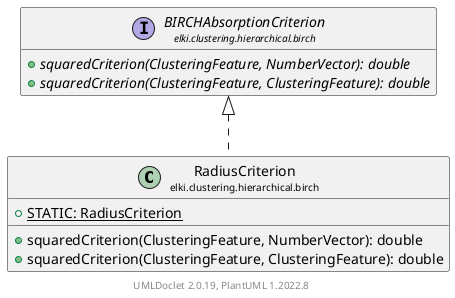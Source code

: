 @startuml
    remove .*\.(Instance|Par|Parameterizer|Factory)$
    set namespaceSeparator none
    hide empty fields
    hide empty methods

    class "<size:14>RadiusCriterion\n<size:10>elki.clustering.hierarchical.birch" as elki.clustering.hierarchical.birch.RadiusCriterion [[RadiusCriterion.html]] {
        {static} +STATIC: RadiusCriterion
        +squaredCriterion(ClusteringFeature, NumberVector): double
        +squaredCriterion(ClusteringFeature, ClusteringFeature): double
    }

    interface "<size:14>BIRCHAbsorptionCriterion\n<size:10>elki.clustering.hierarchical.birch" as elki.clustering.hierarchical.birch.BIRCHAbsorptionCriterion [[BIRCHAbsorptionCriterion.html]] {
        {abstract} +squaredCriterion(ClusteringFeature, NumberVector): double
        {abstract} +squaredCriterion(ClusteringFeature, ClusteringFeature): double
    }
    class "<size:14>RadiusCriterion.Par\n<size:10>elki.clustering.hierarchical.birch" as elki.clustering.hierarchical.birch.RadiusCriterion.Par [[RadiusCriterion.Par.html]]

    elki.clustering.hierarchical.birch.BIRCHAbsorptionCriterion <|.. elki.clustering.hierarchical.birch.RadiusCriterion
    elki.clustering.hierarchical.birch.RadiusCriterion +-- elki.clustering.hierarchical.birch.RadiusCriterion.Par

    center footer UMLDoclet 2.0.19, PlantUML 1.2022.8
@enduml
